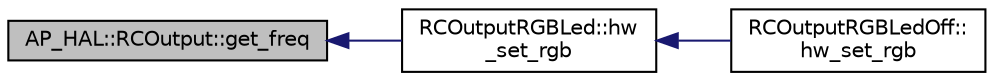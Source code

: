 digraph "AP_HAL::RCOutput::get_freq"
{
 // INTERACTIVE_SVG=YES
  edge [fontname="Helvetica",fontsize="10",labelfontname="Helvetica",labelfontsize="10"];
  node [fontname="Helvetica",fontsize="10",shape=record];
  rankdir="LR";
  Node1 [label="AP_HAL::RCOutput::get_freq",height=0.2,width=0.4,color="black", fillcolor="grey75", style="filled", fontcolor="black"];
  Node1 -> Node2 [dir="back",color="midnightblue",fontsize="10",style="solid",fontname="Helvetica"];
  Node2 [label="RCOutputRGBLed::hw\l_set_rgb",height=0.2,width=0.4,color="black", fillcolor="white", style="filled",URL="$classRCOutputRGBLed.html#a404002f4a7b7bfc3b5062fc0930ea22d"];
  Node2 -> Node3 [dir="back",color="midnightblue",fontsize="10",style="solid",fontname="Helvetica"];
  Node3 [label="RCOutputRGBLedOff::\lhw_set_rgb",height=0.2,width=0.4,color="black", fillcolor="white", style="filled",URL="$classRCOutputRGBLedOff.html#a6572290758ce733896987f2c256a7fa5"];
}
